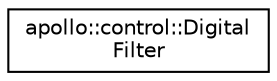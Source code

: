 digraph "Graphical Class Hierarchy"
{
  edge [fontname="Helvetica",fontsize="10",labelfontname="Helvetica",labelfontsize="10"];
  node [fontname="Helvetica",fontsize="10",shape=record];
  rankdir="LR";
  Node1 [label="apollo::control::Digital\lFilter",height=0.2,width=0.4,color="black", fillcolor="white", style="filled",URL="$classapollo_1_1control_1_1DigitalFilter.html",tooltip="The DigitalFilter class is used to pass signals with a frequency lower than a certain cutoff frequenc..."];
}
